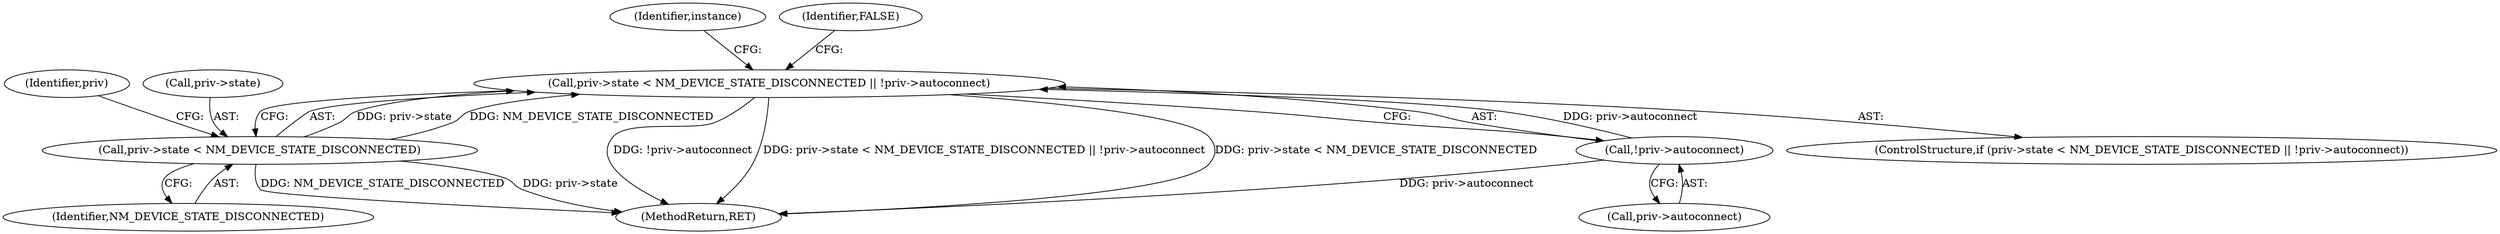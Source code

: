 digraph "0_NetworkManager_d5fc88e573fa58b93034b04d35a2454f5d28cad9@API" {
"1002707" [label="(Call,priv->state < NM_DEVICE_STATE_DISCONNECTED || !priv->autoconnect)"];
"1002708" [label="(Call,priv->state < NM_DEVICE_STATE_DISCONNECTED)"];
"1002713" [label="(Call,!priv->autoconnect)"];
"1002708" [label="(Call,priv->state < NM_DEVICE_STATE_DISCONNECTED)"];
"1002715" [label="(Identifier,priv)"];
"1002709" [label="(Call,priv->state)"];
"1002707" [label="(Call,priv->state < NM_DEVICE_STATE_DISCONNECTED || !priv->autoconnect)"];
"1002721" [label="(Identifier,instance)"];
"1002712" [label="(Identifier,NM_DEVICE_STATE_DISCONNECTED)"];
"1007368" [label="(MethodReturn,RET)"];
"1002714" [label="(Call,priv->autoconnect)"];
"1002706" [label="(ControlStructure,if (priv->state < NM_DEVICE_STATE_DISCONNECTED || !priv->autoconnect))"];
"1002718" [label="(Identifier,FALSE)"];
"1002713" [label="(Call,!priv->autoconnect)"];
"1002707" -> "1002706"  [label="AST: "];
"1002707" -> "1002708"  [label="CFG: "];
"1002707" -> "1002713"  [label="CFG: "];
"1002708" -> "1002707"  [label="AST: "];
"1002713" -> "1002707"  [label="AST: "];
"1002718" -> "1002707"  [label="CFG: "];
"1002721" -> "1002707"  [label="CFG: "];
"1002707" -> "1007368"  [label="DDG: !priv->autoconnect"];
"1002707" -> "1007368"  [label="DDG: priv->state < NM_DEVICE_STATE_DISCONNECTED || !priv->autoconnect"];
"1002707" -> "1007368"  [label="DDG: priv->state < NM_DEVICE_STATE_DISCONNECTED"];
"1002708" -> "1002707"  [label="DDG: priv->state"];
"1002708" -> "1002707"  [label="DDG: NM_DEVICE_STATE_DISCONNECTED"];
"1002713" -> "1002707"  [label="DDG: priv->autoconnect"];
"1002708" -> "1002712"  [label="CFG: "];
"1002709" -> "1002708"  [label="AST: "];
"1002712" -> "1002708"  [label="AST: "];
"1002715" -> "1002708"  [label="CFG: "];
"1002708" -> "1007368"  [label="DDG: NM_DEVICE_STATE_DISCONNECTED"];
"1002708" -> "1007368"  [label="DDG: priv->state"];
"1002713" -> "1002714"  [label="CFG: "];
"1002714" -> "1002713"  [label="AST: "];
"1002713" -> "1007368"  [label="DDG: priv->autoconnect"];
}

